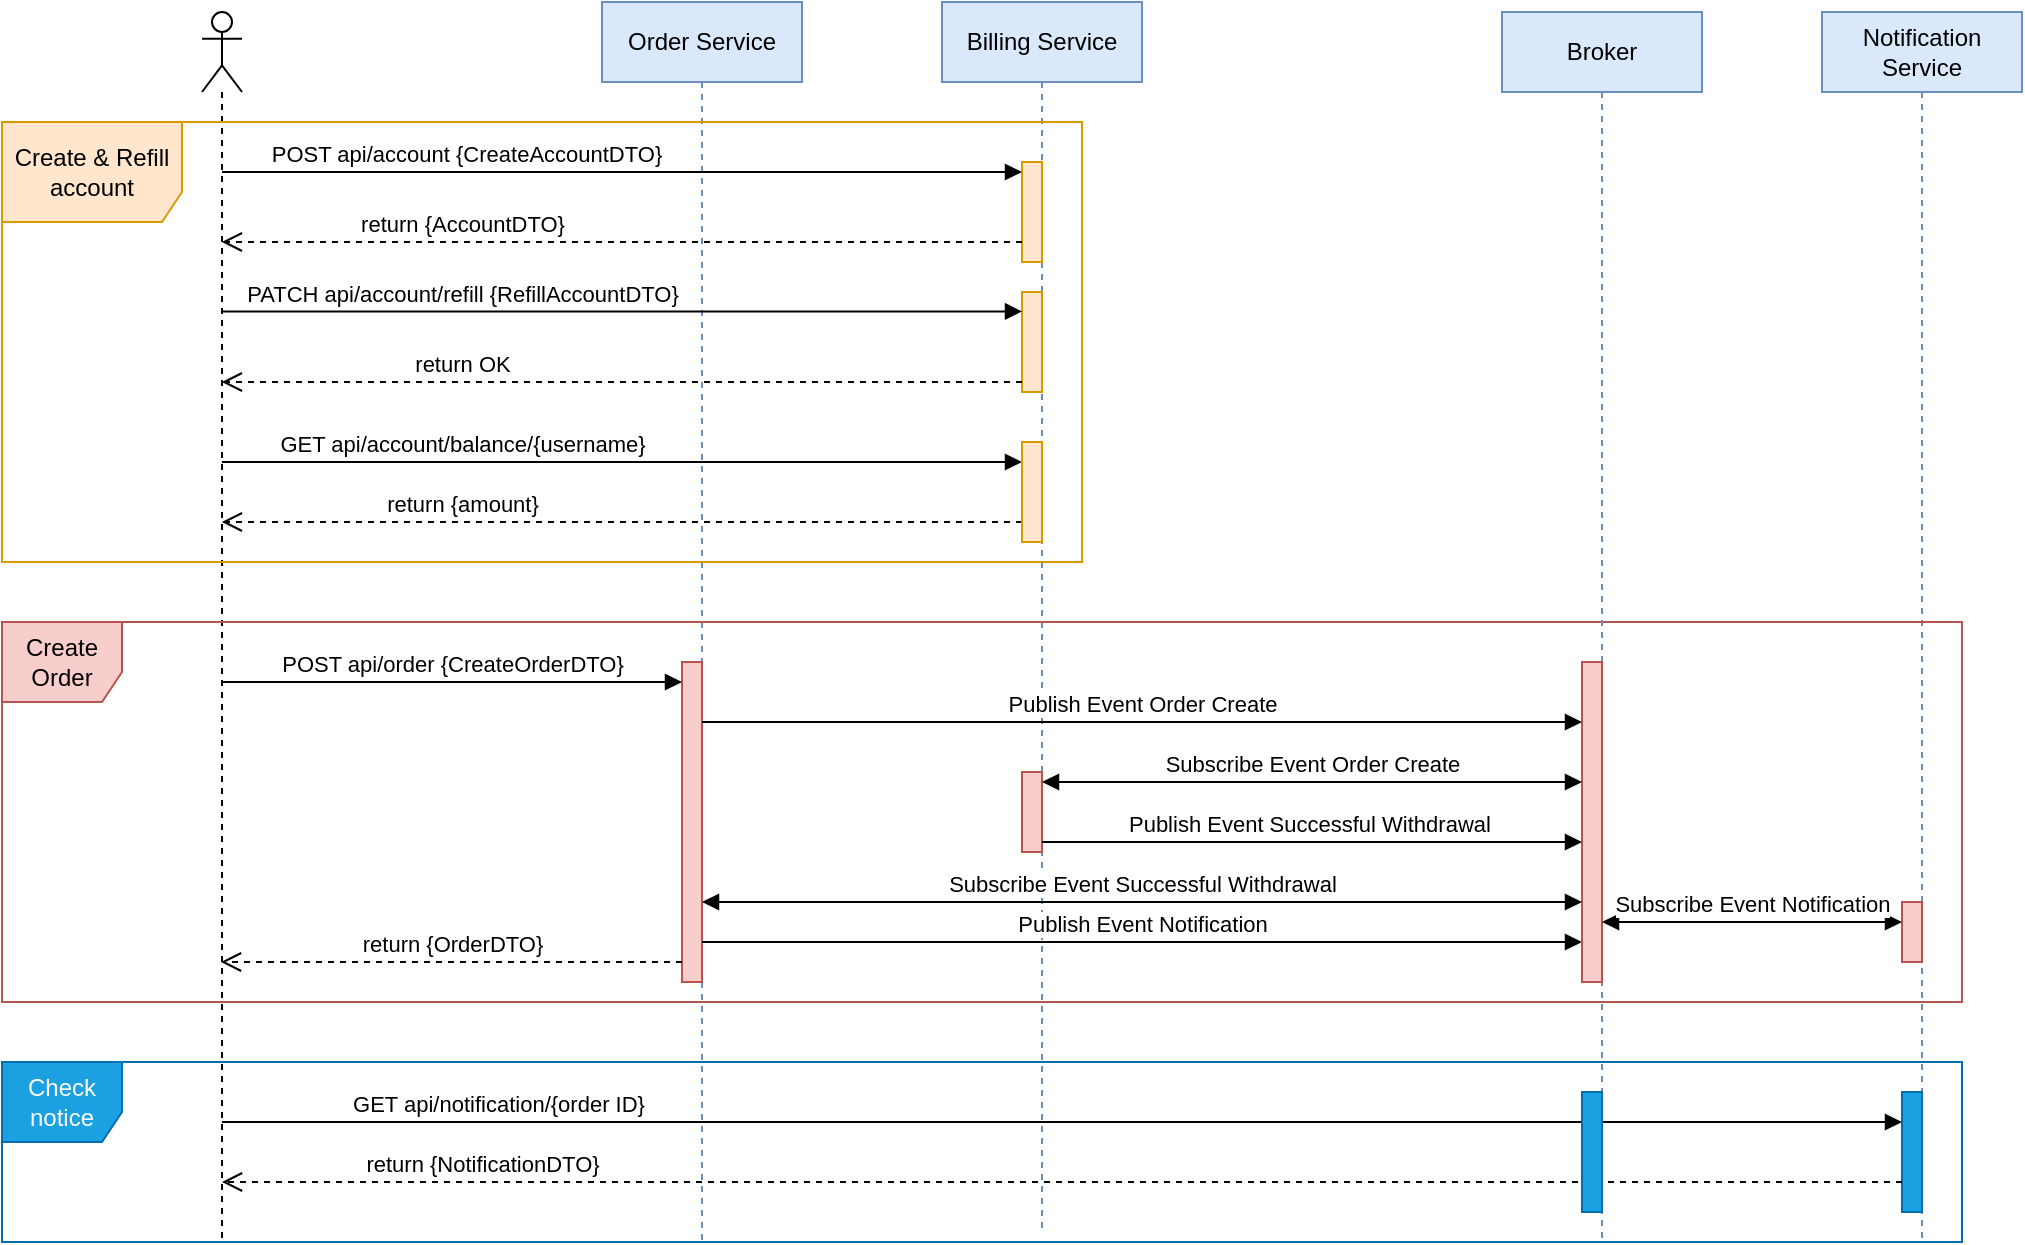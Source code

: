 <mxfile version="24.5.4" type="device">
  <diagram name="Страница — 1" id="Q6BEgbJnK_4pLFI1RYZy">
    <mxGraphModel dx="2087" dy="395" grid="1" gridSize="10" guides="1" tooltips="1" connect="1" arrows="1" fold="1" page="0" pageScale="1" pageWidth="827" pageHeight="1169" math="0" shadow="0">
      <root>
        <mxCell id="0" />
        <mxCell id="1" parent="0" />
        <mxCell id="wATR2Nz-gFvZjpBV_WS6-1" value="Order Service" style="shape=umlLifeline;perimeter=lifelinePerimeter;whiteSpace=wrap;html=1;container=1;dropTarget=0;collapsible=0;recursiveResize=0;outlineConnect=0;portConstraint=eastwest;newEdgeStyle={&quot;curved&quot;:0,&quot;rounded&quot;:0};fillColor=#dae8fc;strokeColor=#6c8ebf;" vertex="1" parent="1">
          <mxGeometry x="170" y="510" width="100" height="620" as="geometry" />
        </mxCell>
        <mxCell id="wATR2Nz-gFvZjpBV_WS6-2" value="" style="html=1;points=[[0,0,0,0,5],[0,1,0,0,-5],[1,0,0,0,5],[1,1,0,0,-5]];perimeter=orthogonalPerimeter;outlineConnect=0;targetShapes=umlLifeline;portConstraint=eastwest;newEdgeStyle={&quot;curved&quot;:0,&quot;rounded&quot;:0};fillColor=#f8cecc;strokeColor=#b85450;" vertex="1" parent="wATR2Nz-gFvZjpBV_WS6-1">
          <mxGeometry x="40" y="330" width="10" height="160" as="geometry" />
        </mxCell>
        <mxCell id="wATR2Nz-gFvZjpBV_WS6-3" value="Billing Service" style="shape=umlLifeline;perimeter=lifelinePerimeter;whiteSpace=wrap;html=1;container=1;dropTarget=0;collapsible=0;recursiveResize=0;outlineConnect=0;portConstraint=eastwest;newEdgeStyle={&quot;curved&quot;:0,&quot;rounded&quot;:0};fontStyle=0;fillColor=#dae8fc;strokeColor=#6c8ebf;" vertex="1" parent="1">
          <mxGeometry x="340" y="510" width="100" height="615" as="geometry" />
        </mxCell>
        <mxCell id="wATR2Nz-gFvZjpBV_WS6-4" value="" style="html=1;points=[[0,0,0,0,5],[0,1,0,0,-5],[1,0,0,0,5],[1,1,0,0,-5]];perimeter=orthogonalPerimeter;outlineConnect=0;targetShapes=umlLifeline;portConstraint=eastwest;newEdgeStyle={&quot;curved&quot;:0,&quot;rounded&quot;:0};fillColor=#ffe6cc;strokeColor=#d79b00;" vertex="1" parent="wATR2Nz-gFvZjpBV_WS6-3">
          <mxGeometry x="40" y="80" width="10" height="50" as="geometry" />
        </mxCell>
        <mxCell id="wATR2Nz-gFvZjpBV_WS6-5" value="" style="html=1;points=[[0,0,0,0,5],[0,1,0,0,-5],[1,0,0,0,5],[1,1,0,0,-5]];perimeter=orthogonalPerimeter;outlineConnect=0;targetShapes=umlLifeline;portConstraint=eastwest;newEdgeStyle={&quot;curved&quot;:0,&quot;rounded&quot;:0};fillColor=#ffe6cc;strokeColor=#d79b00;" vertex="1" parent="wATR2Nz-gFvZjpBV_WS6-3">
          <mxGeometry x="40" y="145" width="10" height="50" as="geometry" />
        </mxCell>
        <mxCell id="wATR2Nz-gFvZjpBV_WS6-7" value="Notification Service" style="shape=umlLifeline;perimeter=lifelinePerimeter;whiteSpace=wrap;html=1;container=1;dropTarget=0;collapsible=0;recursiveResize=0;outlineConnect=0;portConstraint=eastwest;newEdgeStyle={&quot;curved&quot;:0,&quot;rounded&quot;:0};fillColor=#dae8fc;strokeColor=#6c8ebf;" vertex="1" parent="1">
          <mxGeometry x="780" y="515" width="100" height="615" as="geometry" />
        </mxCell>
        <mxCell id="wATR2Nz-gFvZjpBV_WS6-8" value="" style="html=1;points=[[0,0,0,0,5],[0,1,0,0,-5],[1,0,0,0,5],[1,1,0,0,-5]];perimeter=orthogonalPerimeter;outlineConnect=0;targetShapes=umlLifeline;portConstraint=eastwest;newEdgeStyle={&quot;curved&quot;:0,&quot;rounded&quot;:0};fillColor=#f8cecc;strokeColor=#b85450;" vertex="1" parent="wATR2Nz-gFvZjpBV_WS6-7">
          <mxGeometry x="40" y="445" width="10" height="30" as="geometry" />
        </mxCell>
        <mxCell id="wATR2Nz-gFvZjpBV_WS6-9" value="" style="html=1;points=[[0,0,0,0,5],[0,1,0,0,-5],[1,0,0,0,5],[1,1,0,0,-5]];perimeter=orthogonalPerimeter;outlineConnect=0;targetShapes=umlLifeline;portConstraint=eastwest;newEdgeStyle={&quot;curved&quot;:0,&quot;rounded&quot;:0};fillColor=#1ba1e2;strokeColor=#006EAF;fontColor=#ffffff;" vertex="1" parent="wATR2Nz-gFvZjpBV_WS6-7">
          <mxGeometry x="40" y="540" width="10" height="60" as="geometry" />
        </mxCell>
        <mxCell id="wATR2Nz-gFvZjpBV_WS6-10" value="" style="shape=umlLifeline;perimeter=lifelinePerimeter;whiteSpace=wrap;html=1;container=1;dropTarget=0;collapsible=0;recursiveResize=0;outlineConnect=0;portConstraint=eastwest;newEdgeStyle={&quot;curved&quot;:0,&quot;rounded&quot;:0};participant=umlActor;" vertex="1" parent="1">
          <mxGeometry x="-30" y="515" width="20" height="615" as="geometry" />
        </mxCell>
        <mxCell id="wATR2Nz-gFvZjpBV_WS6-11" value="POST api/account {CreateAccountDTO}" style="html=1;verticalAlign=bottom;endArrow=block;curved=0;rounded=0;entryX=0;entryY=0;entryDx=0;entryDy=5;fontStyle=0" edge="1" parent="1" source="wATR2Nz-gFvZjpBV_WS6-10" target="wATR2Nz-gFvZjpBV_WS6-4">
          <mxGeometry x="-0.398" relative="1" as="geometry">
            <mxPoint x="320" y="595" as="sourcePoint" />
            <mxPoint x="1" as="offset" />
          </mxGeometry>
        </mxCell>
        <mxCell id="wATR2Nz-gFvZjpBV_WS6-12" value="return {AccountDTO}" style="html=1;verticalAlign=bottom;endArrow=open;dashed=1;endSize=8;curved=0;rounded=0;fontStyle=0" edge="1" parent="1" source="wATR2Nz-gFvZjpBV_WS6-4">
          <mxGeometry x="0.4" relative="1" as="geometry">
            <mxPoint x="-20.071" y="630" as="targetPoint" />
            <mxPoint x="390" y="630" as="sourcePoint" />
            <mxPoint as="offset" />
          </mxGeometry>
        </mxCell>
        <mxCell id="wATR2Nz-gFvZjpBV_WS6-13" value="PATCH api/account/refill {RefillAccountDTO}" style="html=1;verticalAlign=bottom;endArrow=block;curved=0;rounded=0;" edge="1" parent="1" target="wATR2Nz-gFvZjpBV_WS6-5">
          <mxGeometry x="-0.4" relative="1" as="geometry">
            <mxPoint x="-20.071" y="664.71" as="sourcePoint" />
            <mxPoint as="offset" />
            <mxPoint x="490" y="665" as="targetPoint" />
          </mxGeometry>
        </mxCell>
        <mxCell id="wATR2Nz-gFvZjpBV_WS6-14" value="return OK" style="html=1;verticalAlign=bottom;endArrow=open;dashed=1;endSize=8;curved=0;rounded=0;fontStyle=0" edge="1" parent="1" source="wATR2Nz-gFvZjpBV_WS6-5">
          <mxGeometry x="0.4" relative="1" as="geometry">
            <mxPoint x="-20.071" y="700" as="targetPoint" />
            <mxPoint as="offset" />
            <mxPoint x="390" y="700" as="sourcePoint" />
            <Array as="points">
              <mxPoint x="190" y="700" />
            </Array>
          </mxGeometry>
        </mxCell>
        <mxCell id="wATR2Nz-gFvZjpBV_WS6-15" value="Create &amp;amp; Refill account" style="shape=umlFrame;whiteSpace=wrap;html=1;pointerEvents=0;width=90;height=50;fillColor=#ffe6cc;strokeColor=#d79b00;" vertex="1" parent="1">
          <mxGeometry x="-130" y="570" width="540" height="220" as="geometry" />
        </mxCell>
        <mxCell id="wATR2Nz-gFvZjpBV_WS6-16" value="Create Order" style="shape=umlFrame;whiteSpace=wrap;html=1;pointerEvents=0;width=60;height=40;fillColor=#f8cecc;strokeColor=#b85450;" vertex="1" parent="1">
          <mxGeometry x="-130" y="820" width="980" height="190" as="geometry" />
        </mxCell>
        <mxCell id="wATR2Nz-gFvZjpBV_WS6-18" value="Publish Event Notification" style="html=1;verticalAlign=bottom;endArrow=block;curved=0;rounded=0;" edge="1" parent="1">
          <mxGeometry x="0.001" relative="1" as="geometry">
            <mxPoint x="220.003" y="980" as="sourcePoint" />
            <mxPoint as="offset" />
            <mxPoint x="660" y="980" as="targetPoint" />
          </mxGeometry>
        </mxCell>
        <mxCell id="wATR2Nz-gFvZjpBV_WS6-20" value="return {OrderDTO}" style="html=1;verticalAlign=bottom;endArrow=open;dashed=1;endSize=8;curved=0;rounded=0;" edge="1" parent="1">
          <mxGeometry x="-0.001" relative="1" as="geometry">
            <mxPoint x="-20.5" y="990" as="targetPoint" />
            <mxPoint as="offset" />
            <mxPoint x="210" y="990" as="sourcePoint" />
            <Array as="points">
              <mxPoint x="50.24" y="990" />
            </Array>
          </mxGeometry>
        </mxCell>
        <mxCell id="wATR2Nz-gFvZjpBV_WS6-21" value="&lt;meta charset=&quot;utf-8&quot;&gt;&lt;span style=&quot;color: rgb(0, 0, 0); font-family: Helvetica; font-size: 11px; font-style: normal; font-variant-ligatures: normal; font-variant-caps: normal; font-weight: 400; letter-spacing: normal; orphans: 2; text-align: center; text-indent: 0px; text-transform: none; widows: 2; word-spacing: 0px; -webkit-text-stroke-width: 0px; white-space: nowrap; background-color: rgb(255, 255, 255); text-decoration-thickness: initial; text-decoration-style: initial; text-decoration-color: initial; display: inline !important; float: none;&quot;&gt;POST api/order {CreateOrderDTO}&lt;/span&gt;" style="html=1;verticalAlign=bottom;endArrow=block;curved=0;rounded=0;" edge="1" parent="1">
          <mxGeometry relative="1" as="geometry">
            <mxPoint x="-20" y="850" as="sourcePoint" />
            <mxPoint as="offset" />
            <mxPoint x="210" y="850" as="targetPoint" />
          </mxGeometry>
        </mxCell>
        <mxCell id="wATR2Nz-gFvZjpBV_WS6-22" value="GET api/account/balance/{username}" style="html=1;verticalAlign=bottom;endArrow=block;curved=0;rounded=0;" edge="1" parent="1" target="wATR2Nz-gFvZjpBV_WS6-24">
          <mxGeometry x="-0.4" relative="1" as="geometry">
            <mxPoint x="-20.071" y="740" as="sourcePoint" />
            <mxPoint as="offset" />
            <mxPoint x="500" y="740.29" as="targetPoint" />
          </mxGeometry>
        </mxCell>
        <mxCell id="wATR2Nz-gFvZjpBV_WS6-23" value="return {amount}" style="html=1;verticalAlign=bottom;endArrow=open;dashed=1;endSize=8;curved=0;rounded=0;fontStyle=0" edge="1" parent="1" source="wATR2Nz-gFvZjpBV_WS6-24">
          <mxGeometry x="0.4" relative="1" as="geometry">
            <mxPoint x="-20.071" y="770" as="targetPoint" />
            <mxPoint as="offset" />
            <mxPoint x="500" y="770" as="sourcePoint" />
            <Array as="points">
              <mxPoint x="190" y="770" />
            </Array>
          </mxGeometry>
        </mxCell>
        <mxCell id="wATR2Nz-gFvZjpBV_WS6-24" value="" style="html=1;points=[[0,0,0,0,5],[0,1,0,0,-5],[1,0,0,0,5],[1,1,0,0,-5]];perimeter=orthogonalPerimeter;outlineConnect=0;targetShapes=umlLifeline;portConstraint=eastwest;newEdgeStyle={&quot;curved&quot;:0,&quot;rounded&quot;:0};fillColor=#ffe6cc;strokeColor=#d79b00;" vertex="1" parent="1">
          <mxGeometry x="380" y="730" width="10" height="50" as="geometry" />
        </mxCell>
        <mxCell id="wATR2Nz-gFvZjpBV_WS6-25" value="GET api/notification/{order ID}" style="html=1;verticalAlign=bottom;endArrow=block;curved=0;rounded=0;" edge="1" parent="1" target="wATR2Nz-gFvZjpBV_WS6-9">
          <mxGeometry x="-0.671" relative="1" as="geometry">
            <mxPoint x="-20.071" y="1070" as="sourcePoint" />
            <mxPoint as="offset" />
            <mxPoint x="500" y="1070.29" as="targetPoint" />
          </mxGeometry>
        </mxCell>
        <mxCell id="wATR2Nz-gFvZjpBV_WS6-26" value="return {NotificationDTO}" style="html=1;verticalAlign=bottom;endArrow=open;dashed=1;endSize=8;curved=0;rounded=0;fontStyle=0" edge="1" parent="1" source="wATR2Nz-gFvZjpBV_WS6-9" target="wATR2Nz-gFvZjpBV_WS6-10">
          <mxGeometry x="0.693" relative="1" as="geometry">
            <mxPoint x="179.999" y="1100" as="targetPoint" />
            <mxPoint x="1" as="offset" />
            <mxPoint x="700.07" y="1100" as="sourcePoint" />
            <Array as="points">
              <mxPoint x="390.07" y="1100" />
            </Array>
          </mxGeometry>
        </mxCell>
        <mxCell id="wATR2Nz-gFvZjpBV_WS6-27" value="Check notice" style="shape=umlFrame;whiteSpace=wrap;html=1;pointerEvents=0;fillColor=#1ba1e2;fontColor=#ffffff;strokeColor=#006EAF;width=60;height=40;" vertex="1" parent="1">
          <mxGeometry x="-130" y="1040" width="980" height="90" as="geometry" />
        </mxCell>
        <mxCell id="wATR2Nz-gFvZjpBV_WS6-28" value="Broker" style="shape=umlLifeline;perimeter=lifelinePerimeter;whiteSpace=wrap;html=1;container=1;dropTarget=0;collapsible=0;recursiveResize=0;outlineConnect=0;portConstraint=eastwest;newEdgeStyle={&quot;curved&quot;:0,&quot;rounded&quot;:0};fillColor=#dae8fc;strokeColor=#6c8ebf;" vertex="1" parent="1">
          <mxGeometry x="620" y="515" width="100" height="615" as="geometry" />
        </mxCell>
        <mxCell id="wATR2Nz-gFvZjpBV_WS6-29" value="" style="html=1;points=[[0,0,0,0,5],[0,1,0,0,-5],[1,0,0,0,5],[1,1,0,0,-5]];perimeter=orthogonalPerimeter;outlineConnect=0;targetShapes=umlLifeline;portConstraint=eastwest;newEdgeStyle={&quot;curved&quot;:0,&quot;rounded&quot;:0};fillColor=#f8cecc;strokeColor=#b85450;" vertex="1" parent="wATR2Nz-gFvZjpBV_WS6-28">
          <mxGeometry x="40" y="325" width="10" height="160" as="geometry" />
        </mxCell>
        <mxCell id="wATR2Nz-gFvZjpBV_WS6-30" value="" style="html=1;points=[[0,0,0,0,5],[0,1,0,0,-5],[1,0,0,0,5],[1,1,0,0,-5]];perimeter=orthogonalPerimeter;outlineConnect=0;targetShapes=umlLifeline;portConstraint=eastwest;newEdgeStyle={&quot;curved&quot;:0,&quot;rounded&quot;:0};fillColor=#1ba1e2;strokeColor=#006EAF;fontColor=#ffffff;" vertex="1" parent="wATR2Nz-gFvZjpBV_WS6-28">
          <mxGeometry x="40" y="540" width="10" height="60" as="geometry" />
        </mxCell>
        <mxCell id="wATR2Nz-gFvZjpBV_WS6-31" value="Subscribe Event Notification" style="endArrow=block;startArrow=block;endFill=1;startFill=1;html=1;rounded=0;labelPosition=center;verticalLabelPosition=top;align=center;verticalAlign=bottom;" edge="1" parent="1">
          <mxGeometry width="160" relative="1" as="geometry">
            <mxPoint x="670" y="970" as="sourcePoint" />
            <mxPoint x="820" y="970" as="targetPoint" />
          </mxGeometry>
        </mxCell>
        <mxCell id="wATR2Nz-gFvZjpBV_WS6-32" value="Publish Event Order Create" style="html=1;verticalAlign=bottom;endArrow=block;curved=0;rounded=0;" edge="1" parent="1">
          <mxGeometry x="0.001" relative="1" as="geometry">
            <mxPoint x="220.003" y="870" as="sourcePoint" />
            <mxPoint as="offset" />
            <mxPoint x="660" y="870" as="targetPoint" />
          </mxGeometry>
        </mxCell>
        <mxCell id="wATR2Nz-gFvZjpBV_WS6-33" value="" style="html=1;points=[[0,0,0,0,5],[0,1,0,0,-5],[1,0,0,0,5],[1,1,0,0,-5]];perimeter=orthogonalPerimeter;outlineConnect=0;targetShapes=umlLifeline;portConstraint=eastwest;newEdgeStyle={&quot;curved&quot;:0,&quot;rounded&quot;:0};fillColor=#f8cecc;strokeColor=#b85450;" vertex="1" parent="1">
          <mxGeometry x="380" y="895" width="10" height="40" as="geometry" />
        </mxCell>
        <mxCell id="wATR2Nz-gFvZjpBV_WS6-34" value="Subscribe Event Order Create" style="endArrow=block;startArrow=block;endFill=1;startFill=1;html=1;rounded=0;labelPosition=center;verticalLabelPosition=top;align=center;verticalAlign=bottom;exitX=1;exitY=0;exitDx=0;exitDy=5;exitPerimeter=0;" edge="1" parent="1" source="wATR2Nz-gFvZjpBV_WS6-33" target="wATR2Nz-gFvZjpBV_WS6-29">
          <mxGeometry width="160" relative="1" as="geometry">
            <mxPoint x="430" y="900" as="sourcePoint" />
            <mxPoint x="580" y="900" as="targetPoint" />
          </mxGeometry>
        </mxCell>
        <mxCell id="wATR2Nz-gFvZjpBV_WS6-35" value="Publish Event Successful Withdrawal&amp;nbsp;" style="html=1;verticalAlign=bottom;endArrow=block;curved=0;rounded=0;fontStyle=0" edge="1" parent="1" target="wATR2Nz-gFvZjpBV_WS6-29">
          <mxGeometry x="-0.001" relative="1" as="geometry">
            <mxPoint x="390.003" y="930" as="sourcePoint" />
            <mxPoint as="offset" />
            <mxPoint x="830" y="930" as="targetPoint" />
          </mxGeometry>
        </mxCell>
        <mxCell id="wATR2Nz-gFvZjpBV_WS6-36" value="Subscribe Event Successful Withdrawal" style="endArrow=block;startArrow=block;endFill=1;startFill=1;html=1;rounded=0;labelPosition=center;verticalLabelPosition=top;align=center;verticalAlign=bottom;" edge="1" parent="1">
          <mxGeometry width="160" relative="1" as="geometry">
            <mxPoint x="220" y="960" as="sourcePoint" />
            <mxPoint x="660" y="960" as="targetPoint" />
          </mxGeometry>
        </mxCell>
      </root>
    </mxGraphModel>
  </diagram>
</mxfile>
